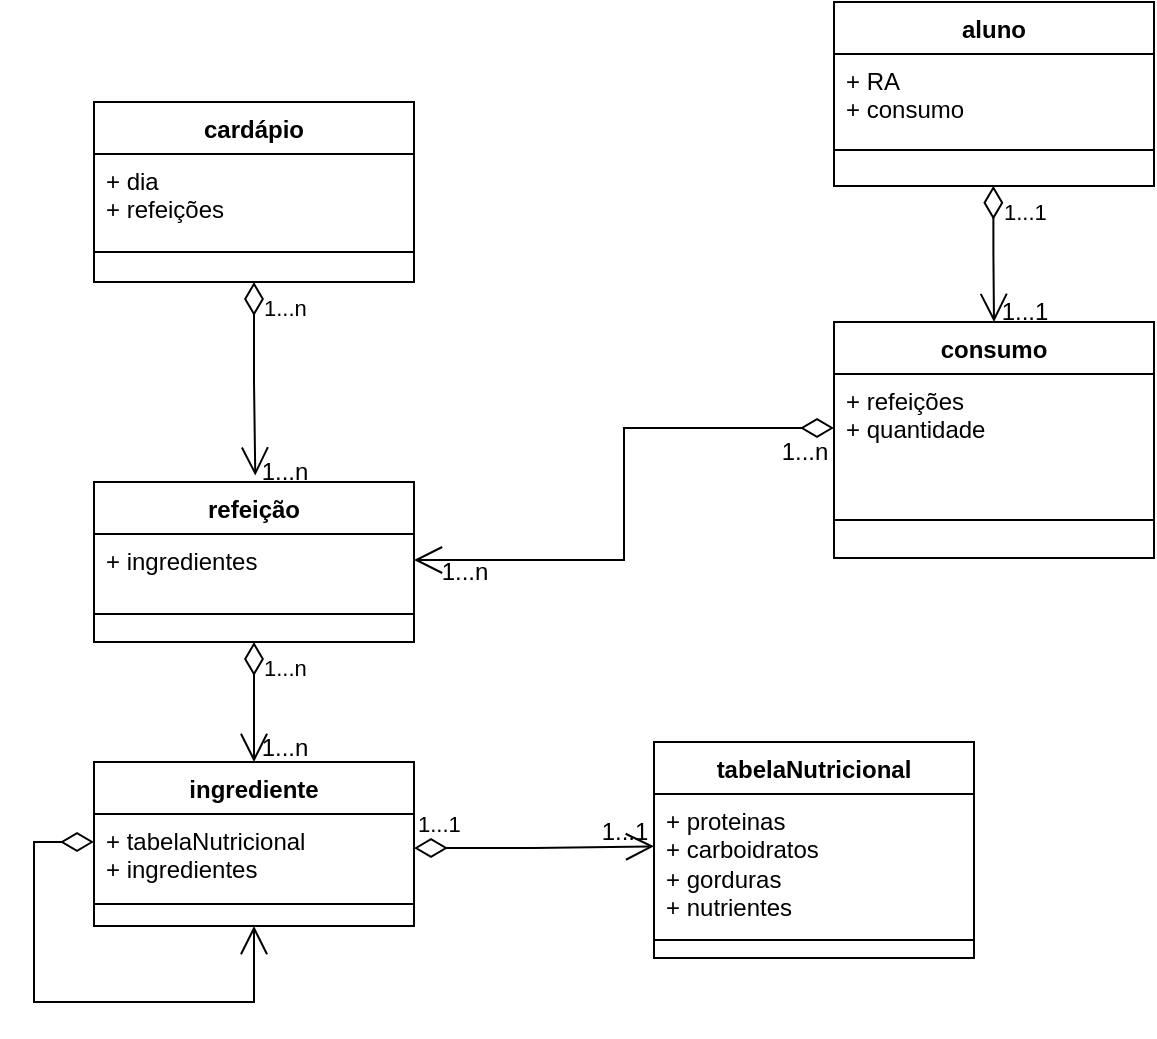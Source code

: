 <mxfile version="21.6.9" type="google">
  <diagram name="Page-1" id="b5b7bab2-c9e2-2cf4-8b2a-24fd1a2a6d21">
    <mxGraphModel grid="1" page="1" gridSize="10" guides="1" tooltips="1" connect="1" arrows="1" fold="1" pageScale="1" pageWidth="827" pageHeight="1169" background="none" math="0" shadow="0">
      <root>
        <mxCell id="0" />
        <mxCell id="1" parent="0" />
        <mxCell id="3keSKE4vALC_CuYDAisd-1" value="refeição" style="swimlane;fontStyle=1;align=center;verticalAlign=top;childLayout=stackLayout;horizontal=1;startSize=26;horizontalStack=0;resizeParent=1;resizeParentMax=0;resizeLast=0;collapsible=1;marginBottom=0;whiteSpace=wrap;html=1;" vertex="1" parent="1">
          <mxGeometry x="110" y="260" width="160" height="80" as="geometry" />
        </mxCell>
        <mxCell id="3keSKE4vALC_CuYDAisd-2" value="+ ingredientes" style="text;strokeColor=none;fillColor=none;align=left;verticalAlign=top;spacingLeft=4;spacingRight=4;overflow=hidden;rotatable=0;points=[[0,0.5],[1,0.5]];portConstraint=eastwest;whiteSpace=wrap;html=1;" vertex="1" parent="3keSKE4vALC_CuYDAisd-1">
          <mxGeometry y="26" width="160" height="26" as="geometry" />
        </mxCell>
        <mxCell id="3keSKE4vALC_CuYDAisd-3" value="" style="line;strokeWidth=1;fillColor=none;align=left;verticalAlign=middle;spacingTop=-1;spacingLeft=3;spacingRight=3;rotatable=0;labelPosition=right;points=[];portConstraint=eastwest;strokeColor=inherit;" vertex="1" parent="3keSKE4vALC_CuYDAisd-1">
          <mxGeometry y="52" width="160" height="28" as="geometry" />
        </mxCell>
        <mxCell id="3keSKE4vALC_CuYDAisd-5" value="cardápio" style="swimlane;fontStyle=1;align=center;verticalAlign=top;childLayout=stackLayout;horizontal=1;startSize=26;horizontalStack=0;resizeParent=1;resizeParentMax=0;resizeLast=0;collapsible=1;marginBottom=0;whiteSpace=wrap;html=1;" vertex="1" parent="1">
          <mxGeometry x="110" y="70" width="160" height="90" as="geometry" />
        </mxCell>
        <mxCell id="3keSKE4vALC_CuYDAisd-6" value="&lt;div&gt;+ dia&lt;/div&gt;&lt;div&gt;+ refeições&lt;/div&gt;" style="text;strokeColor=none;fillColor=none;align=left;verticalAlign=top;spacingLeft=4;spacingRight=4;overflow=hidden;rotatable=0;points=[[0,0.5],[1,0.5]];portConstraint=eastwest;whiteSpace=wrap;html=1;" vertex="1" parent="3keSKE4vALC_CuYDAisd-5">
          <mxGeometry y="26" width="160" height="34" as="geometry" />
        </mxCell>
        <mxCell id="3keSKE4vALC_CuYDAisd-7" value="" style="line;strokeWidth=1;fillColor=none;align=left;verticalAlign=middle;spacingTop=-1;spacingLeft=3;spacingRight=3;rotatable=0;labelPosition=right;points=[];portConstraint=eastwest;strokeColor=inherit;" vertex="1" parent="3keSKE4vALC_CuYDAisd-5">
          <mxGeometry y="60" width="160" height="30" as="geometry" />
        </mxCell>
        <mxCell id="Lf1C1IOdyT0QIfwiywIE-4" value="ingrediente" style="swimlane;fontStyle=1;align=center;verticalAlign=top;childLayout=stackLayout;horizontal=1;startSize=26;horizontalStack=0;resizeParent=1;resizeParentMax=0;resizeLast=0;collapsible=1;marginBottom=0;whiteSpace=wrap;html=1;" vertex="1" parent="1">
          <mxGeometry x="110" y="400" width="160" height="82" as="geometry" />
        </mxCell>
        <mxCell id="Lf1C1IOdyT0QIfwiywIE-5" value="&lt;div&gt;+ tabelaNutricional&lt;br&gt;&lt;/div&gt;&lt;div&gt;+ ingredientes&lt;br&gt;&lt;/div&gt;" style="text;strokeColor=none;fillColor=none;align=left;verticalAlign=top;spacingLeft=4;spacingRight=4;overflow=hidden;rotatable=0;points=[[0,0.5],[1,0.5]];portConstraint=eastwest;whiteSpace=wrap;html=1;" vertex="1" parent="Lf1C1IOdyT0QIfwiywIE-4">
          <mxGeometry y="26" width="160" height="34" as="geometry" />
        </mxCell>
        <mxCell id="Lf1C1IOdyT0QIfwiywIE-6" value="" style="line;strokeWidth=1;fillColor=none;align=left;verticalAlign=middle;spacingTop=-1;spacingLeft=3;spacingRight=3;rotatable=0;labelPosition=right;points=[];portConstraint=eastwest;strokeColor=inherit;" vertex="1" parent="Lf1C1IOdyT0QIfwiywIE-4">
          <mxGeometry y="60" width="160" height="22" as="geometry" />
        </mxCell>
        <mxCell id="u5eRn1HK8_eCPN_-Qu_B-3" value="&lt;div&gt;&lt;br&gt;&lt;/div&gt;&lt;div&gt;&lt;br&gt;&lt;/div&gt;" style="endArrow=open;html=1;endSize=12;startArrow=diamondThin;startSize=14;startFill=0;edgeStyle=orthogonalEdgeStyle;align=left;verticalAlign=top;rounded=0;entryX=0.5;entryY=1;entryDx=0;entryDy=0;" edge="1" parent="Lf1C1IOdyT0QIfwiywIE-4" target="Lf1C1IOdyT0QIfwiywIE-4">
          <mxGeometry x="-1" y="3" relative="1" as="geometry">
            <mxPoint y="40" as="sourcePoint" />
            <mxPoint x="80" y="110" as="targetPoint" />
            <Array as="points">
              <mxPoint x="-30" y="40" />
              <mxPoint x="-30" y="120" />
              <mxPoint x="80" y="120" />
            </Array>
          </mxGeometry>
        </mxCell>
        <mxCell id="Lf1C1IOdyT0QIfwiywIE-8" value="consumo" style="swimlane;fontStyle=1;align=center;verticalAlign=top;childLayout=stackLayout;horizontal=1;startSize=26;horizontalStack=0;resizeParent=1;resizeParentMax=0;resizeLast=0;collapsible=1;marginBottom=0;whiteSpace=wrap;html=1;" vertex="1" parent="1">
          <mxGeometry x="480" y="180" width="160" height="118" as="geometry" />
        </mxCell>
        <mxCell id="Lf1C1IOdyT0QIfwiywIE-9" value="&lt;div&gt;+ refeições&lt;/div&gt;&lt;div&gt;+ quantidade&lt;br&gt;&lt;/div&gt;" style="text;strokeColor=none;fillColor=none;align=left;verticalAlign=top;spacingLeft=4;spacingRight=4;overflow=hidden;rotatable=0;points=[[0,0.5],[1,0.5]];portConstraint=eastwest;whiteSpace=wrap;html=1;" vertex="1" parent="Lf1C1IOdyT0QIfwiywIE-8">
          <mxGeometry y="26" width="160" height="54" as="geometry" />
        </mxCell>
        <mxCell id="Lf1C1IOdyT0QIfwiywIE-10" value="" style="line;strokeWidth=1;fillColor=none;align=left;verticalAlign=middle;spacingTop=-1;spacingLeft=3;spacingRight=3;rotatable=0;labelPosition=right;points=[];portConstraint=eastwest;strokeColor=inherit;" vertex="1" parent="Lf1C1IOdyT0QIfwiywIE-8">
          <mxGeometry y="80" width="160" height="38" as="geometry" />
        </mxCell>
        <mxCell id="Lf1C1IOdyT0QIfwiywIE-13" value="aluno" style="swimlane;fontStyle=1;align=center;verticalAlign=top;childLayout=stackLayout;horizontal=1;startSize=26;horizontalStack=0;resizeParent=1;resizeParentMax=0;resizeLast=0;collapsible=1;marginBottom=0;whiteSpace=wrap;html=1;" vertex="1" parent="1">
          <mxGeometry x="480" y="20" width="160" height="92" as="geometry" />
        </mxCell>
        <mxCell id="Lf1C1IOdyT0QIfwiywIE-14" value="&lt;div&gt;+ RA&lt;br&gt;&lt;/div&gt;&lt;div&gt;+ consumo&lt;br&gt;&lt;/div&gt;" style="text;strokeColor=none;fillColor=none;align=left;verticalAlign=top;spacingLeft=4;spacingRight=4;overflow=hidden;rotatable=0;points=[[0,0.5],[1,0.5]];portConstraint=eastwest;whiteSpace=wrap;html=1;" vertex="1" parent="Lf1C1IOdyT0QIfwiywIE-13">
          <mxGeometry y="26" width="160" height="44" as="geometry" />
        </mxCell>
        <mxCell id="Lf1C1IOdyT0QIfwiywIE-15" value="" style="line;strokeWidth=1;fillColor=none;align=left;verticalAlign=middle;spacingTop=-1;spacingLeft=3;spacingRight=3;rotatable=0;labelPosition=right;points=[];portConstraint=eastwest;strokeColor=inherit;" vertex="1" parent="Lf1C1IOdyT0QIfwiywIE-13">
          <mxGeometry y="70" width="160" height="8" as="geometry" />
        </mxCell>
        <mxCell id="Lf1C1IOdyT0QIfwiywIE-16" value="&lt;div&gt;&lt;br&gt;&lt;/div&gt;&lt;div&gt;&lt;br&gt;&lt;/div&gt;" style="text;strokeColor=none;fillColor=none;align=left;verticalAlign=top;spacingLeft=4;spacingRight=4;overflow=hidden;rotatable=0;points=[[0,0.5],[1,0.5]];portConstraint=eastwest;whiteSpace=wrap;html=1;" vertex="1" parent="Lf1C1IOdyT0QIfwiywIE-13">
          <mxGeometry y="78" width="160" height="14" as="geometry" />
        </mxCell>
        <mxCell id="Lf1C1IOdyT0QIfwiywIE-17" value="tabelaNutricional" style="swimlane;fontStyle=1;align=center;verticalAlign=top;childLayout=stackLayout;horizontal=1;startSize=26;horizontalStack=0;resizeParent=1;resizeParentMax=0;resizeLast=0;collapsible=1;marginBottom=0;whiteSpace=wrap;html=1;" vertex="1" parent="1">
          <mxGeometry x="390" y="390" width="160" height="108" as="geometry" />
        </mxCell>
        <mxCell id="Lf1C1IOdyT0QIfwiywIE-18" value="&lt;div&gt;+ proteinas&lt;/div&gt;&lt;div&gt;+ carboidratos&lt;/div&gt;&lt;div&gt;+ gorduras&lt;/div&gt;&lt;div&gt;+ nutrientes&lt;br&gt;&lt;/div&gt;" style="text;strokeColor=none;fillColor=none;align=left;verticalAlign=top;spacingLeft=4;spacingRight=4;overflow=hidden;rotatable=0;points=[[0,0.5],[1,0.5]];portConstraint=eastwest;whiteSpace=wrap;html=1;" vertex="1" parent="Lf1C1IOdyT0QIfwiywIE-17">
          <mxGeometry y="26" width="160" height="64" as="geometry" />
        </mxCell>
        <mxCell id="Lf1C1IOdyT0QIfwiywIE-19" value="" style="line;strokeWidth=1;fillColor=none;align=left;verticalAlign=middle;spacingTop=-1;spacingLeft=3;spacingRight=3;rotatable=0;labelPosition=right;points=[];portConstraint=eastwest;strokeColor=inherit;" vertex="1" parent="Lf1C1IOdyT0QIfwiywIE-17">
          <mxGeometry y="90" width="160" height="18" as="geometry" />
        </mxCell>
        <mxCell id="Lf1C1IOdyT0QIfwiywIE-22" value="1...1" style="endArrow=open;html=1;endSize=12;startArrow=diamondThin;startSize=14;startFill=0;edgeStyle=orthogonalEdgeStyle;align=left;verticalAlign=top;rounded=0;entryX=0.5;entryY=0;entryDx=0;entryDy=0;exitX=0.498;exitY=0.993;exitDx=0;exitDy=0;exitPerimeter=0;" edge="1" parent="1" source="Lf1C1IOdyT0QIfwiywIE-16" target="Lf1C1IOdyT0QIfwiywIE-8">
          <mxGeometry x="-1" y="3" relative="1" as="geometry">
            <mxPoint x="650" y="130" as="sourcePoint" />
            <mxPoint x="650.56" y="177.876" as="targetPoint" />
          </mxGeometry>
        </mxCell>
        <mxCell id="Lf1C1IOdyT0QIfwiywIE-23" value="1...n" style="endArrow=open;html=1;endSize=12;startArrow=diamondThin;startSize=14;startFill=0;edgeStyle=orthogonalEdgeStyle;align=left;verticalAlign=top;rounded=0;exitX=0.5;exitY=1;exitDx=0;exitDy=0;entryX=0.5;entryY=0;entryDx=0;entryDy=0;" edge="1" parent="1" source="3keSKE4vALC_CuYDAisd-1" target="Lf1C1IOdyT0QIfwiywIE-4">
          <mxGeometry x="-1" y="3" relative="1" as="geometry">
            <mxPoint x="240" y="340" as="sourcePoint" />
            <mxPoint x="400" y="340" as="targetPoint" />
          </mxGeometry>
        </mxCell>
        <mxCell id="Lf1C1IOdyT0QIfwiywIE-24" value="1...n" style="text;html=1;align=center;verticalAlign=middle;resizable=0;points=[];autosize=1;strokeColor=none;fillColor=none;" vertex="1" parent="1">
          <mxGeometry x="180" y="378" width="50" height="30" as="geometry" />
        </mxCell>
        <mxCell id="Lf1C1IOdyT0QIfwiywIE-25" value="1...1" style="endArrow=open;html=1;endSize=12;startArrow=diamondThin;startSize=14;startFill=0;edgeStyle=orthogonalEdgeStyle;align=left;verticalAlign=bottom;rounded=0;exitX=1;exitY=0.5;exitDx=0;exitDy=0;entryX=0;entryY=0.409;entryDx=0;entryDy=0;entryPerimeter=0;" edge="1" parent="1" source="Lf1C1IOdyT0QIfwiywIE-5" target="Lf1C1IOdyT0QIfwiywIE-18">
          <mxGeometry x="-1" y="3" relative="1" as="geometry">
            <mxPoint x="310" y="430" as="sourcePoint" />
            <mxPoint x="470" y="430" as="targetPoint" />
          </mxGeometry>
        </mxCell>
        <mxCell id="Lf1C1IOdyT0QIfwiywIE-27" value="&lt;div&gt;&lt;br&gt;&lt;/div&gt;&lt;div&gt;&lt;br&gt;&lt;/div&gt;" style="endArrow=open;html=1;endSize=12;startArrow=diamondThin;startSize=14;startFill=0;edgeStyle=orthogonalEdgeStyle;align=center;verticalAlign=middle;rounded=0;exitX=0;exitY=0.5;exitDx=0;exitDy=0;entryX=1;entryY=0.5;entryDx=0;entryDy=0;labelPosition=center;verticalLabelPosition=middle;strokeColor=default;" edge="1" parent="1" source="Lf1C1IOdyT0QIfwiywIE-9" target="3keSKE4vALC_CuYDAisd-2">
          <mxGeometry x="-1" y="3" relative="1" as="geometry">
            <mxPoint x="300" y="250" as="sourcePoint" />
            <mxPoint x="460" y="250" as="targetPoint" />
          </mxGeometry>
        </mxCell>
        <mxCell id="4sDp3C3mJDD_6uqLKXCf-17" value="1...n" style="endArrow=open;html=1;endSize=12;startArrow=diamondThin;startSize=14;startFill=0;edgeStyle=orthogonalEdgeStyle;align=left;verticalAlign=top;rounded=0;exitX=0.5;exitY=1;exitDx=0;exitDy=0;entryX=0.504;entryY=-0.04;entryDx=0;entryDy=0;entryPerimeter=0;" edge="1" parent="1" source="3keSKE4vALC_CuYDAisd-5" target="3keSKE4vALC_CuYDAisd-1">
          <mxGeometry x="-1" y="3" relative="1" as="geometry">
            <mxPoint x="190" y="170" as="sourcePoint" />
            <mxPoint x="190" y="230" as="targetPoint" />
          </mxGeometry>
        </mxCell>
        <mxCell id="4sDp3C3mJDD_6uqLKXCf-18" value="1...n" style="text;html=1;align=center;verticalAlign=middle;resizable=0;points=[];autosize=1;strokeColor=none;fillColor=none;" vertex="1" parent="1">
          <mxGeometry x="180" y="240" width="50" height="30" as="geometry" />
        </mxCell>
        <mxCell id="u5eRn1HK8_eCPN_-Qu_B-4" value="&lt;div&gt;1...1&lt;/div&gt;" style="text;html=1;align=center;verticalAlign=middle;resizable=0;points=[];autosize=1;strokeColor=none;fillColor=none;rotation=0;" vertex="1" parent="1">
          <mxGeometry x="550" y="160" width="50" height="30" as="geometry" />
        </mxCell>
        <mxCell id="u5eRn1HK8_eCPN_-Qu_B-8" value="&lt;div&gt;1...n&lt;/div&gt;" style="text;html=1;align=center;verticalAlign=middle;resizable=0;points=[];autosize=1;strokeColor=none;fillColor=none;rotation=0;" vertex="1" parent="1">
          <mxGeometry x="440" y="230" width="50" height="30" as="geometry" />
        </mxCell>
        <mxCell id="u5eRn1HK8_eCPN_-Qu_B-9" value="1...n" style="text;html=1;align=center;verticalAlign=middle;resizable=0;points=[];autosize=1;strokeColor=none;fillColor=none;rotation=0;" vertex="1" parent="1">
          <mxGeometry x="270" y="290" width="50" height="30" as="geometry" />
        </mxCell>
        <mxCell id="u5eRn1HK8_eCPN_-Qu_B-15" value="1...1" style="text;html=1;align=center;verticalAlign=middle;resizable=0;points=[];autosize=1;strokeColor=none;fillColor=none;" vertex="1" parent="1">
          <mxGeometry x="350" y="420" width="50" height="30" as="geometry" />
        </mxCell>
      </root>
    </mxGraphModel>
  </diagram>
</mxfile>
